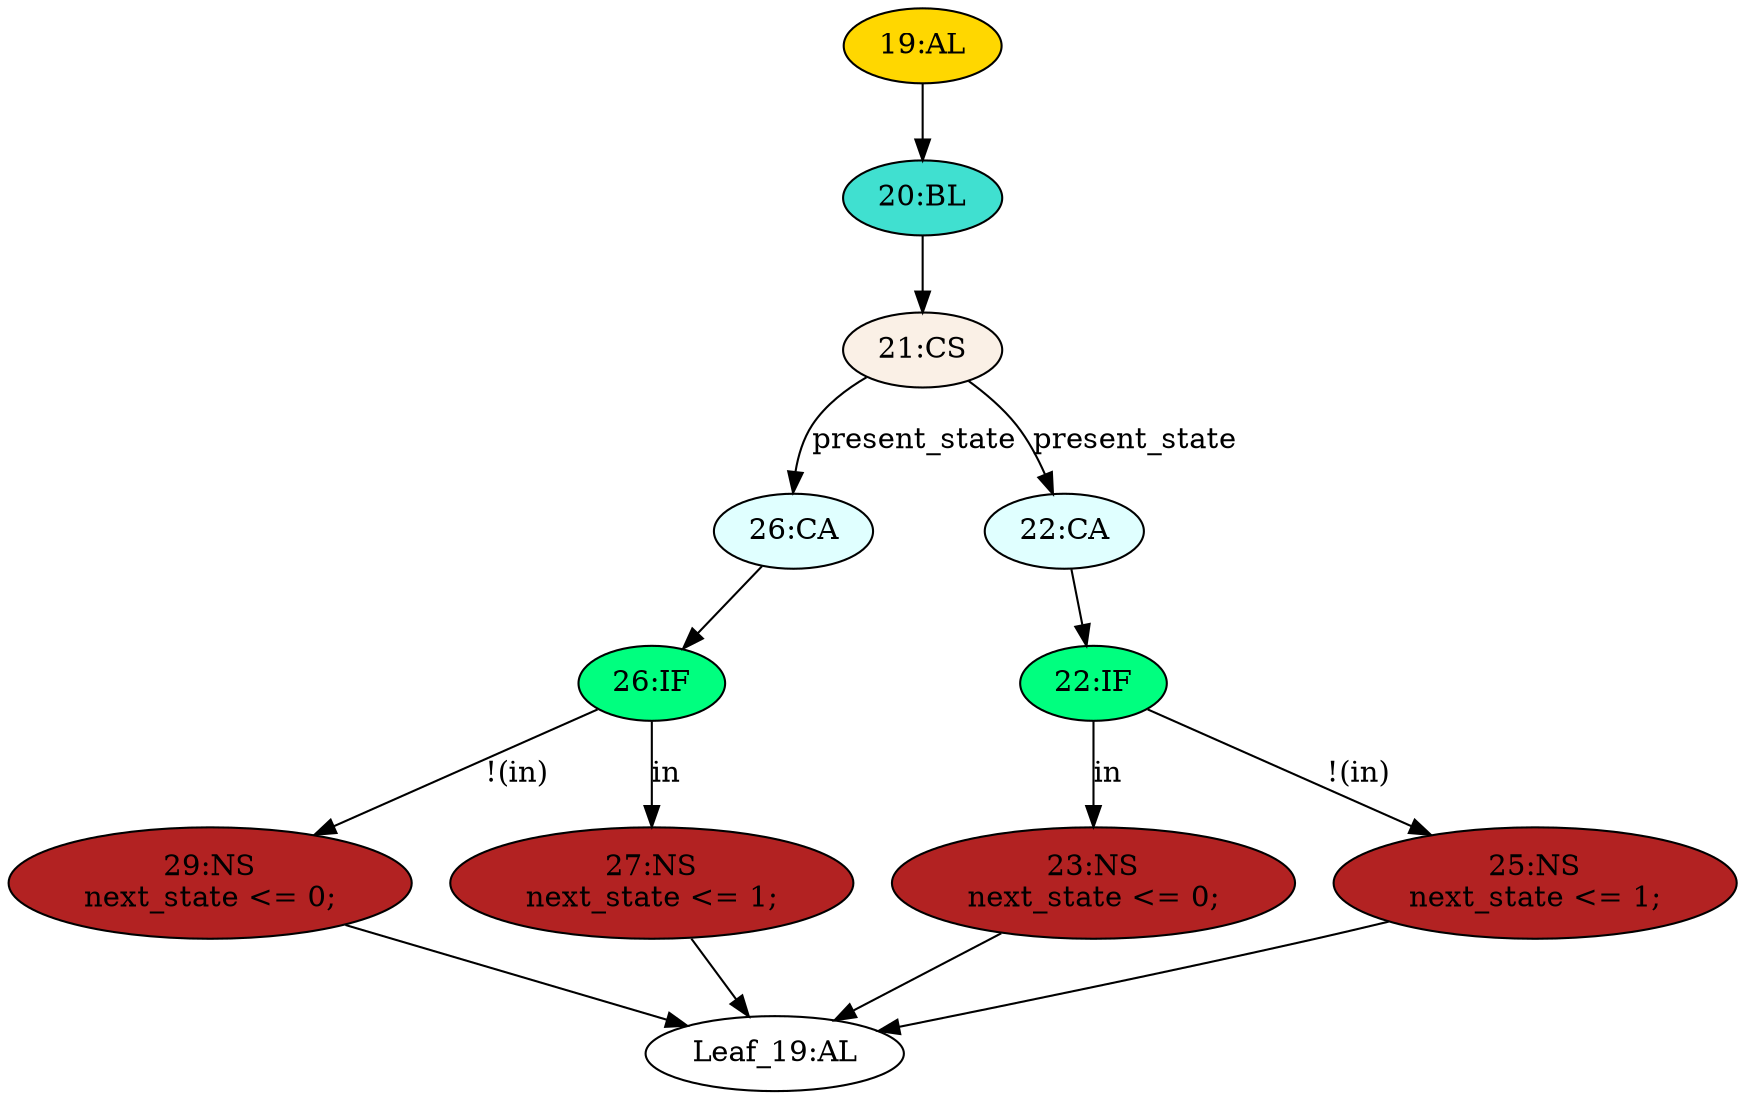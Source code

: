 strict digraph "" {
	node [label="\N"];
	"22:IF"	[ast="<pyverilog.vparser.ast.IfStatement object at 0x7f0c71eb4190>",
		fillcolor=springgreen,
		label="22:IF",
		statements="[]",
		style=filled,
		typ=IfStatement];
	"23:NS"	[ast="<pyverilog.vparser.ast.NonblockingSubstitution object at 0x7f0c71eb4d10>",
		fillcolor=firebrick,
		label="23:NS
next_state <= 0;",
		statements="[<pyverilog.vparser.ast.NonblockingSubstitution object at 0x7f0c71eb4d10>]",
		style=filled,
		typ=NonblockingSubstitution];
	"22:IF" -> "23:NS"	[cond="['in']",
		label=in,
		lineno=22];
	"25:NS"	[ast="<pyverilog.vparser.ast.NonblockingSubstitution object at 0x7f0c71eb4b50>",
		fillcolor=firebrick,
		label="25:NS
next_state <= 1;",
		statements="[<pyverilog.vparser.ast.NonblockingSubstitution object at 0x7f0c71eb4b50>]",
		style=filled,
		typ=NonblockingSubstitution];
	"22:IF" -> "25:NS"	[cond="['in']",
		label="!(in)",
		lineno=22];
	"26:CA"	[ast="<pyverilog.vparser.ast.Case object at 0x7f0c71eb4e90>",
		fillcolor=lightcyan,
		label="26:CA",
		statements="[]",
		style=filled,
		typ=Case];
	"26:IF"	[ast="<pyverilog.vparser.ast.IfStatement object at 0x7f0c71eb4f10>",
		fillcolor=springgreen,
		label="26:IF",
		statements="[]",
		style=filled,
		typ=IfStatement];
	"26:CA" -> "26:IF"	[cond="[]",
		lineno=None];
	"Leaf_19:AL"	[def_var="['next_state']",
		label="Leaf_19:AL"];
	"23:NS" -> "Leaf_19:AL"	[cond="[]",
		lineno=None];
	"20:BL"	[ast="<pyverilog.vparser.ast.Block object at 0x7f0c71eaf310>",
		fillcolor=turquoise,
		label="20:BL",
		statements="[]",
		style=filled,
		typ=Block];
	"21:CS"	[ast="<pyverilog.vparser.ast.CaseStatement object at 0x7f0c71eaf350>",
		fillcolor=linen,
		label="21:CS",
		statements="[]",
		style=filled,
		typ=CaseStatement];
	"20:BL" -> "21:CS"	[cond="[]",
		lineno=None];
	"22:CA"	[ast="<pyverilog.vparser.ast.Case object at 0x7f0c71eaf290>",
		fillcolor=lightcyan,
		label="22:CA",
		statements="[]",
		style=filled,
		typ=Case];
	"22:CA" -> "22:IF"	[cond="[]",
		lineno=None];
	"19:AL"	[ast="<pyverilog.vparser.ast.Always object at 0x7f0c71eaf450>",
		clk_sens=False,
		fillcolor=gold,
		label="19:AL",
		sens="['in', 'present_state']",
		statements="[]",
		style=filled,
		typ=Always,
		use_var="['present_state', 'in']"];
	"19:AL" -> "20:BL"	[cond="[]",
		lineno=None];
	"25:NS" -> "Leaf_19:AL"	[cond="[]",
		lineno=None];
	"29:NS"	[ast="<pyverilog.vparser.ast.NonblockingSubstitution object at 0x7f0c71eb4f50>",
		fillcolor=firebrick,
		label="29:NS
next_state <= 0;",
		statements="[<pyverilog.vparser.ast.NonblockingSubstitution object at 0x7f0c71eb4f50>]",
		style=filled,
		typ=NonblockingSubstitution];
	"26:IF" -> "29:NS"	[cond="['in']",
		label="!(in)",
		lineno=26];
	"27:NS"	[ast="<pyverilog.vparser.ast.NonblockingSubstitution object at 0x7f0c71eaf0d0>",
		fillcolor=firebrick,
		label="27:NS
next_state <= 1;",
		statements="[<pyverilog.vparser.ast.NonblockingSubstitution object at 0x7f0c71eaf0d0>]",
		style=filled,
		typ=NonblockingSubstitution];
	"26:IF" -> "27:NS"	[cond="['in']",
		label=in,
		lineno=26];
	"29:NS" -> "Leaf_19:AL"	[cond="[]",
		lineno=None];
	"27:NS" -> "Leaf_19:AL"	[cond="[]",
		lineno=None];
	"21:CS" -> "26:CA"	[cond="['present_state']",
		label=present_state,
		lineno=21];
	"21:CS" -> "22:CA"	[cond="['present_state']",
		label=present_state,
		lineno=21];
}
